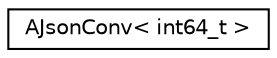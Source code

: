 digraph "Graphical Class Hierarchy"
{
 // LATEX_PDF_SIZE
  edge [fontname="Helvetica",fontsize="10",labelfontname="Helvetica",labelfontsize="10"];
  node [fontname="Helvetica",fontsize="10",shape=record];
  rankdir="LR";
  Node0 [label="AJsonConv\< int64_t \>",height=0.2,width=0.4,color="black", fillcolor="white", style="filled",URL="$structAJsonConv_3_01int64__t_01_4.html",tooltip=" "];
}
